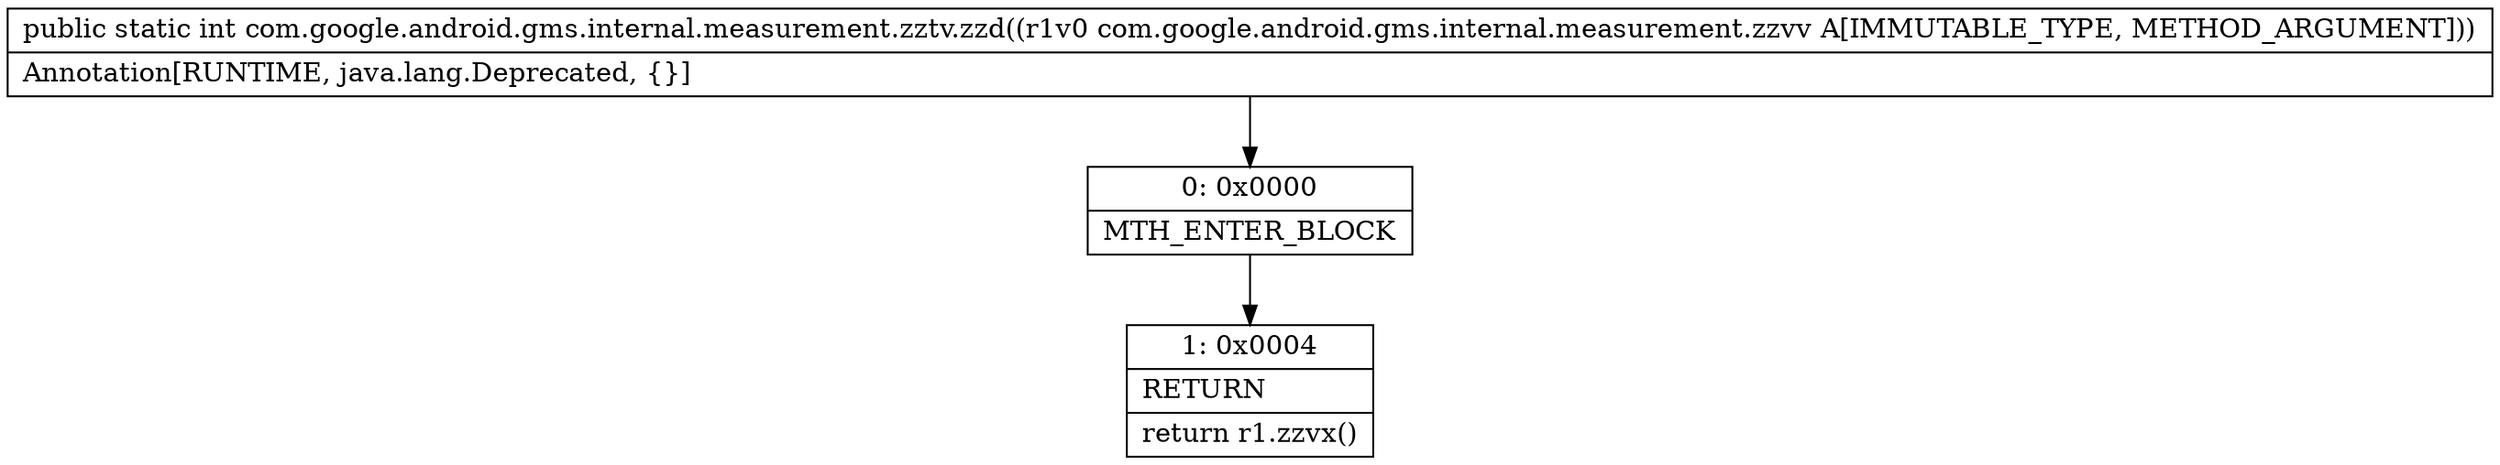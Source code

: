 digraph "CFG forcom.google.android.gms.internal.measurement.zztv.zzd(Lcom\/google\/android\/gms\/internal\/measurement\/zzvv;)I" {
Node_0 [shape=record,label="{0\:\ 0x0000|MTH_ENTER_BLOCK\l}"];
Node_1 [shape=record,label="{1\:\ 0x0004|RETURN\l|return r1.zzvx()\l}"];
MethodNode[shape=record,label="{public static int com.google.android.gms.internal.measurement.zztv.zzd((r1v0 com.google.android.gms.internal.measurement.zzvv A[IMMUTABLE_TYPE, METHOD_ARGUMENT]))  | Annotation[RUNTIME, java.lang.Deprecated, \{\}]\l}"];
MethodNode -> Node_0;
Node_0 -> Node_1;
}

